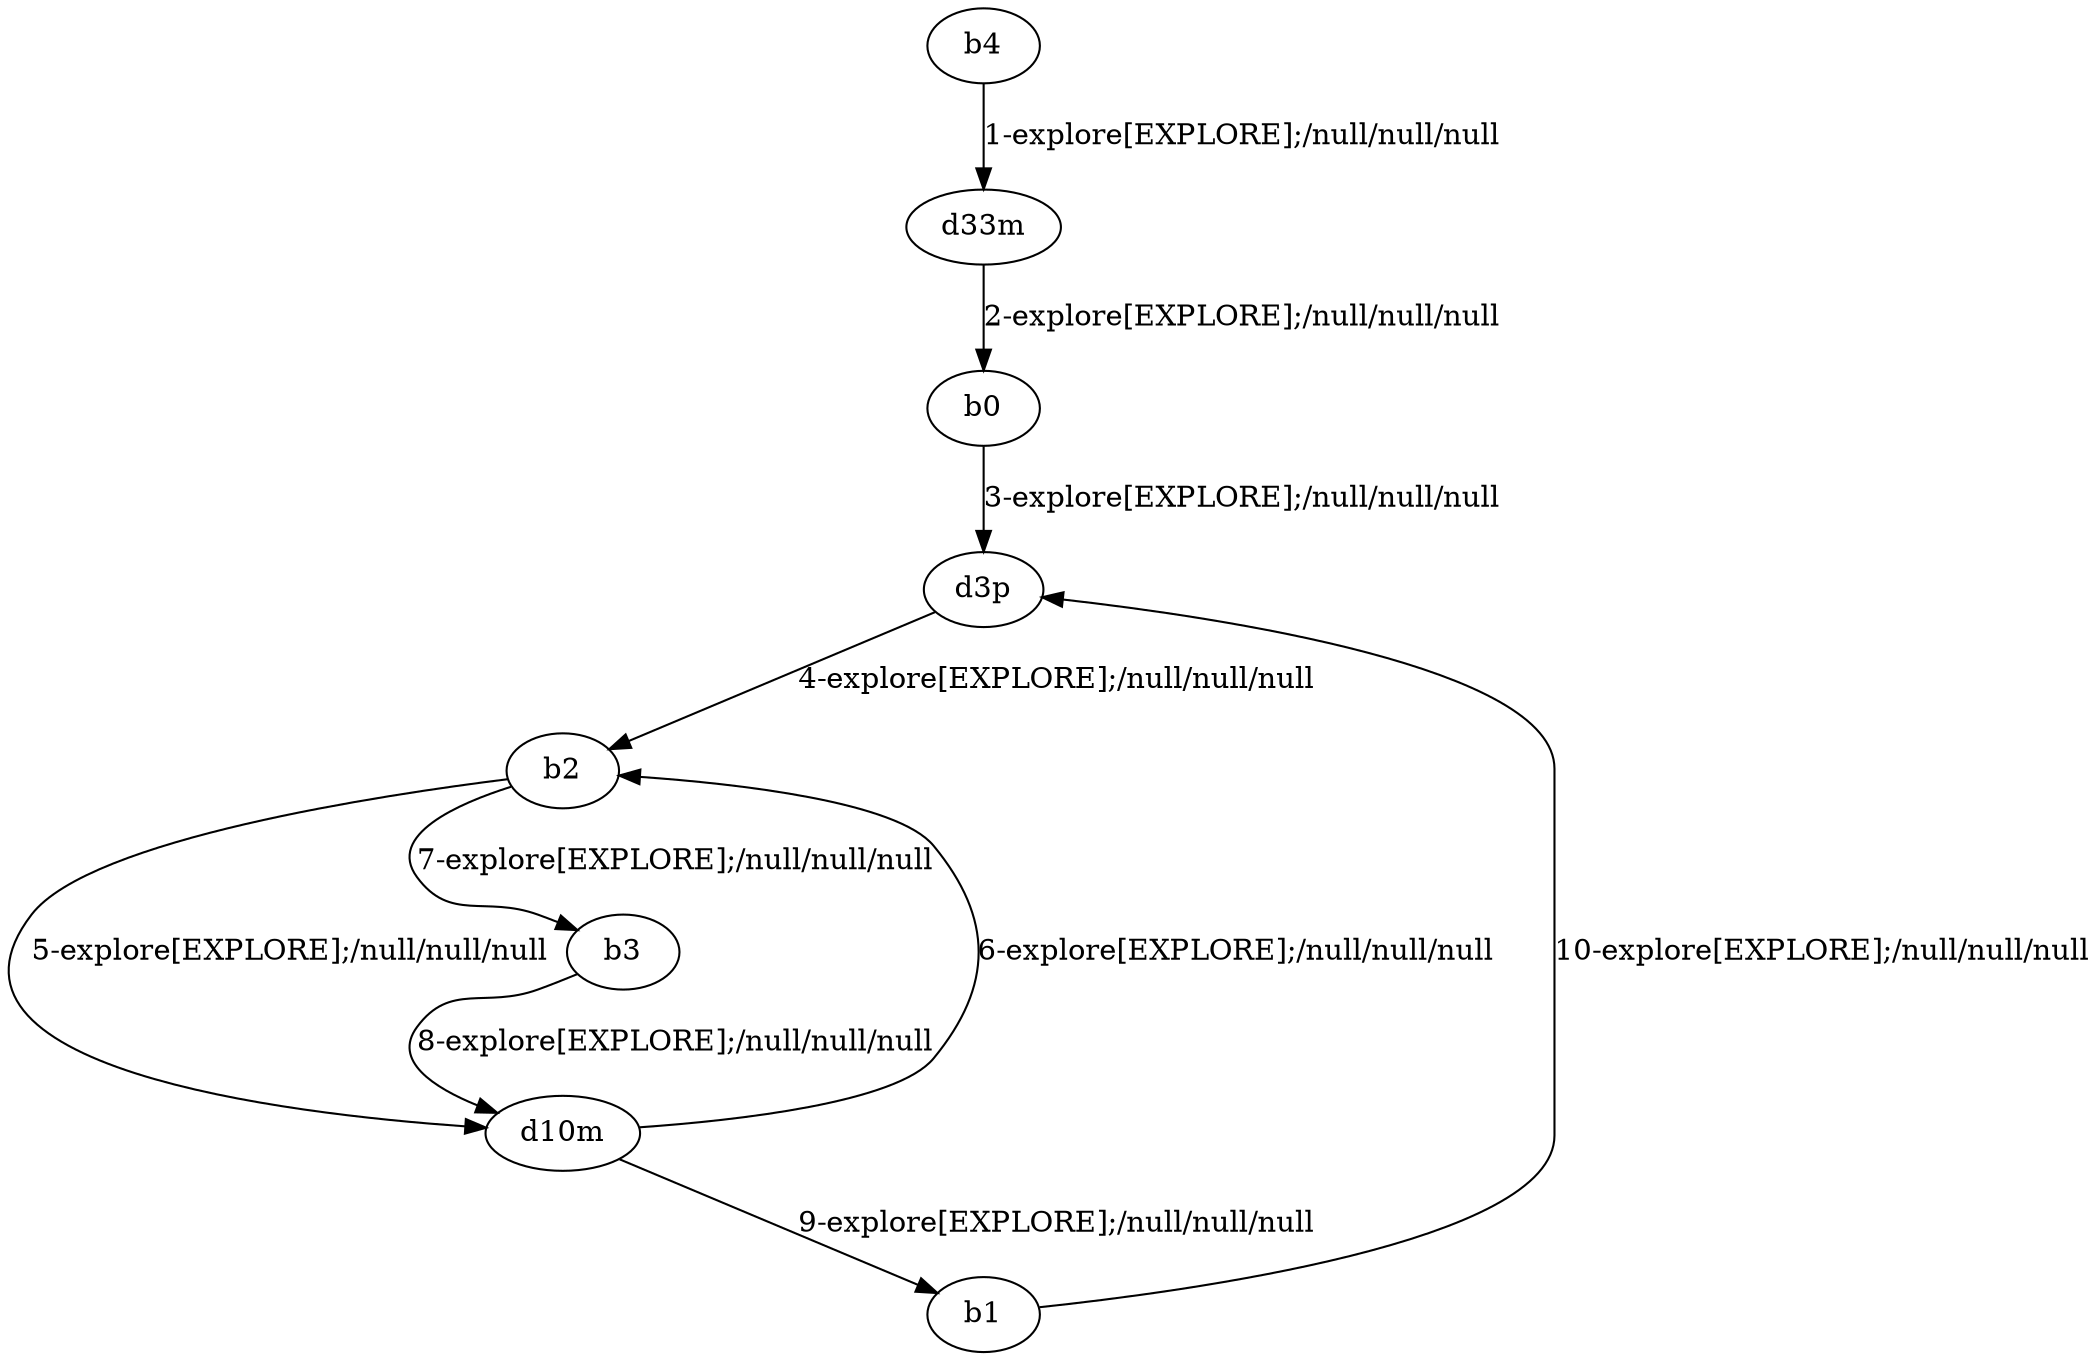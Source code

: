 # Total number of goals covered by this test: 3
# d10m --> b2
# b2 --> b3
# b0 --> d3p

digraph g {
"b4" -> "d33m" [label = "1-explore[EXPLORE];/null/null/null"];
"d33m" -> "b0" [label = "2-explore[EXPLORE];/null/null/null"];
"b0" -> "d3p" [label = "3-explore[EXPLORE];/null/null/null"];
"d3p" -> "b2" [label = "4-explore[EXPLORE];/null/null/null"];
"b2" -> "d10m" [label = "5-explore[EXPLORE];/null/null/null"];
"d10m" -> "b2" [label = "6-explore[EXPLORE];/null/null/null"];
"b2" -> "b3" [label = "7-explore[EXPLORE];/null/null/null"];
"b3" -> "d10m" [label = "8-explore[EXPLORE];/null/null/null"];
"d10m" -> "b1" [label = "9-explore[EXPLORE];/null/null/null"];
"b1" -> "d3p" [label = "10-explore[EXPLORE];/null/null/null"];
}